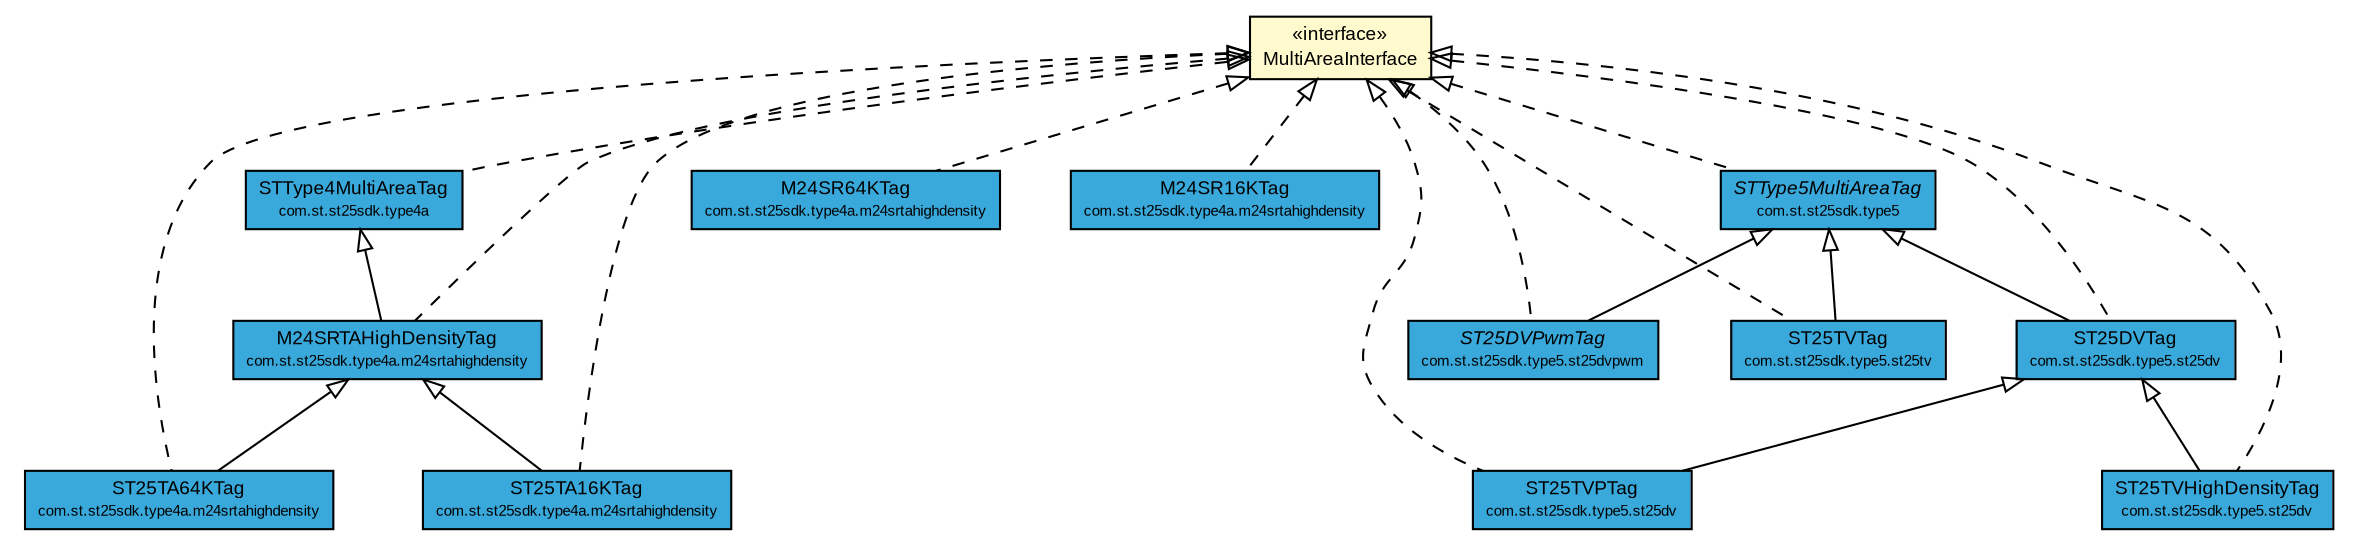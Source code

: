#!/usr/local/bin/dot
#
# Class diagram 
# Generated by UMLGraph version R5_7_2-3-gee82a7 (http://www.umlgraph.org/)
#

digraph G {
	edge [fontname="arial",fontsize=10,labelfontname="arial",labelfontsize=10];
	node [fontname="arial",fontsize=10,shape=plaintext];
	nodesep=0.25;
	ranksep=0.5;
	// com.st.st25sdk.MultiAreaInterface
	c19395 [label=<<table title="com.st.st25sdk.MultiAreaInterface" border="0" cellborder="1" cellspacing="0" cellpadding="2" port="p" bgcolor="lemonChiffon" href="./MultiAreaInterface.html">
		<tr><td><table border="0" cellspacing="0" cellpadding="1">
<tr><td align="center" balign="center"> &#171;interface&#187; </td></tr>
<tr><td align="center" balign="center"> MultiAreaInterface </td></tr>
		</table></td></tr>
		</table>>, URL="./MultiAreaInterface.html", fontname="arial", fontcolor="black", fontsize=9.0];
	// com.st.st25sdk.type4a.STType4MultiAreaTag
	c19502 [label=<<table title="com.st.st25sdk.type4a.STType4MultiAreaTag" border="0" cellborder="1" cellspacing="0" cellpadding="2" port="p" bgcolor="#39a9dc" href="./type4a/STType4MultiAreaTag.html">
		<tr><td><table border="0" cellspacing="0" cellpadding="1">
<tr><td align="center" balign="center"> STType4MultiAreaTag </td></tr>
<tr><td align="center" balign="center"><font point-size="7.0"> com.st.st25sdk.type4a </font></td></tr>
		</table></td></tr>
		</table>>, URL="./type4a/STType4MultiAreaTag.html", fontname="arial", fontcolor="black", fontsize=9.0];
	// com.st.st25sdk.type4a.m24srtahighdensity.ST25TA64KTag
	c19513 [label=<<table title="com.st.st25sdk.type4a.m24srtahighdensity.ST25TA64KTag" border="0" cellborder="1" cellspacing="0" cellpadding="2" port="p" bgcolor="#39a9dc" href="./type4a/m24srtahighdensity/ST25TA64KTag.html">
		<tr><td><table border="0" cellspacing="0" cellpadding="1">
<tr><td align="center" balign="center"> ST25TA64KTag </td></tr>
<tr><td align="center" balign="center"><font point-size="7.0"> com.st.st25sdk.type4a.m24srtahighdensity </font></td></tr>
		</table></td></tr>
		</table>>, URL="./type4a/m24srtahighdensity/ST25TA64KTag.html", fontname="arial", fontcolor="black", fontsize=9.0];
	// com.st.st25sdk.type4a.m24srtahighdensity.ST25TA16KTag
	c19514 [label=<<table title="com.st.st25sdk.type4a.m24srtahighdensity.ST25TA16KTag" border="0" cellborder="1" cellspacing="0" cellpadding="2" port="p" bgcolor="#39a9dc" href="./type4a/m24srtahighdensity/ST25TA16KTag.html">
		<tr><td><table border="0" cellspacing="0" cellpadding="1">
<tr><td align="center" balign="center"> ST25TA16KTag </td></tr>
<tr><td align="center" balign="center"><font point-size="7.0"> com.st.st25sdk.type4a.m24srtahighdensity </font></td></tr>
		</table></td></tr>
		</table>>, URL="./type4a/m24srtahighdensity/ST25TA16KTag.html", fontname="arial", fontcolor="black", fontsize=9.0];
	// com.st.st25sdk.type4a.m24srtahighdensity.M24SRTAHighDensityTag
	c19515 [label=<<table title="com.st.st25sdk.type4a.m24srtahighdensity.M24SRTAHighDensityTag" border="0" cellborder="1" cellspacing="0" cellpadding="2" port="p" bgcolor="#39a9dc" href="./type4a/m24srtahighdensity/M24SRTAHighDensityTag.html">
		<tr><td><table border="0" cellspacing="0" cellpadding="1">
<tr><td align="center" balign="center"> M24SRTAHighDensityTag </td></tr>
<tr><td align="center" balign="center"><font point-size="7.0"> com.st.st25sdk.type4a.m24srtahighdensity </font></td></tr>
		</table></td></tr>
		</table>>, URL="./type4a/m24srtahighdensity/M24SRTAHighDensityTag.html", fontname="arial", fontcolor="black", fontsize=9.0];
	// com.st.st25sdk.type4a.m24srtahighdensity.M24SR64KTag
	c19517 [label=<<table title="com.st.st25sdk.type4a.m24srtahighdensity.M24SR64KTag" border="0" cellborder="1" cellspacing="0" cellpadding="2" port="p" bgcolor="#39a9dc" href="./type4a/m24srtahighdensity/M24SR64KTag.html">
		<tr><td><table border="0" cellspacing="0" cellpadding="1">
<tr><td align="center" balign="center"> M24SR64KTag </td></tr>
<tr><td align="center" balign="center"><font point-size="7.0"> com.st.st25sdk.type4a.m24srtahighdensity </font></td></tr>
		</table></td></tr>
		</table>>, URL="./type4a/m24srtahighdensity/M24SR64KTag.html", fontname="arial", fontcolor="black", fontsize=9.0];
	// com.st.st25sdk.type4a.m24srtahighdensity.M24SR16KTag
	c19518 [label=<<table title="com.st.st25sdk.type4a.m24srtahighdensity.M24SR16KTag" border="0" cellborder="1" cellspacing="0" cellpadding="2" port="p" bgcolor="#39a9dc" href="./type4a/m24srtahighdensity/M24SR16KTag.html">
		<tr><td><table border="0" cellspacing="0" cellpadding="1">
<tr><td align="center" balign="center"> M24SR16KTag </td></tr>
<tr><td align="center" balign="center"><font point-size="7.0"> com.st.st25sdk.type4a.m24srtahighdensity </font></td></tr>
		</table></td></tr>
		</table>>, URL="./type4a/m24srtahighdensity/M24SR16KTag.html", fontname="arial", fontcolor="black", fontsize=9.0];
	// com.st.st25sdk.type5.STType5MultiAreaTag
	c19544 [label=<<table title="com.st.st25sdk.type5.STType5MultiAreaTag" border="0" cellborder="1" cellspacing="0" cellpadding="2" port="p" bgcolor="#39a9dc" href="./type5/STType5MultiAreaTag.html">
		<tr><td><table border="0" cellspacing="0" cellpadding="1">
<tr><td align="center" balign="center"><font face="arial italic"> STType5MultiAreaTag </font></td></tr>
<tr><td align="center" balign="center"><font point-size="7.0"> com.st.st25sdk.type5 </font></td></tr>
		</table></td></tr>
		</table>>, URL="./type5/STType5MultiAreaTag.html", fontname="arial", fontcolor="black", fontsize=9.0];
	// com.st.st25sdk.type5.st25dv.ST25TVPTag
	c19559 [label=<<table title="com.st.st25sdk.type5.st25dv.ST25TVPTag" border="0" cellborder="1" cellspacing="0" cellpadding="2" port="p" bgcolor="#39a9dc" href="./type5/st25dv/ST25TVPTag.html">
		<tr><td><table border="0" cellspacing="0" cellpadding="1">
<tr><td align="center" balign="center"> ST25TVPTag </td></tr>
<tr><td align="center" balign="center"><font point-size="7.0"> com.st.st25sdk.type5.st25dv </font></td></tr>
		</table></td></tr>
		</table>>, URL="./type5/st25dv/ST25TVPTag.html", fontname="arial", fontcolor="black", fontsize=9.0];
	// com.st.st25sdk.type5.st25dv.ST25TVHighDensityTag
	c19561 [label=<<table title="com.st.st25sdk.type5.st25dv.ST25TVHighDensityTag" border="0" cellborder="1" cellspacing="0" cellpadding="2" port="p" bgcolor="#39a9dc" href="./type5/st25dv/ST25TVHighDensityTag.html">
		<tr><td><table border="0" cellspacing="0" cellpadding="1">
<tr><td align="center" balign="center"> ST25TVHighDensityTag </td></tr>
<tr><td align="center" balign="center"><font point-size="7.0"> com.st.st25sdk.type5.st25dv </font></td></tr>
		</table></td></tr>
		</table>>, URL="./type5/st25dv/ST25TVHighDensityTag.html", fontname="arial", fontcolor="black", fontsize=9.0];
	// com.st.st25sdk.type5.st25dv.ST25DVTag
	c19566 [label=<<table title="com.st.st25sdk.type5.st25dv.ST25DVTag" border="0" cellborder="1" cellspacing="0" cellpadding="2" port="p" bgcolor="#39a9dc" href="./type5/st25dv/ST25DVTag.html">
		<tr><td><table border="0" cellspacing="0" cellpadding="1">
<tr><td align="center" balign="center"> ST25DVTag </td></tr>
<tr><td align="center" balign="center"><font point-size="7.0"> com.st.st25sdk.type5.st25dv </font></td></tr>
		</table></td></tr>
		</table>>, URL="./type5/st25dv/ST25DVTag.html", fontname="arial", fontcolor="black", fontsize=9.0];
	// com.st.st25sdk.type5.st25dvpwm.ST25DVPwmTag
	c19592 [label=<<table title="com.st.st25sdk.type5.st25dvpwm.ST25DVPwmTag" border="0" cellborder="1" cellspacing="0" cellpadding="2" port="p" bgcolor="#39a9dc" href="./type5/st25dvpwm/ST25DVPwmTag.html">
		<tr><td><table border="0" cellspacing="0" cellpadding="1">
<tr><td align="center" balign="center"><font face="arial italic"> ST25DVPwmTag </font></td></tr>
<tr><td align="center" balign="center"><font point-size="7.0"> com.st.st25sdk.type5.st25dvpwm </font></td></tr>
		</table></td></tr>
		</table>>, URL="./type5/st25dvpwm/ST25DVPwmTag.html", fontname="arial", fontcolor="black", fontsize=9.0];
	// com.st.st25sdk.type5.st25tv.ST25TVTag
	c19600 [label=<<table title="com.st.st25sdk.type5.st25tv.ST25TVTag" border="0" cellborder="1" cellspacing="0" cellpadding="2" port="p" bgcolor="#39a9dc" href="./type5/st25tv/ST25TVTag.html">
		<tr><td><table border="0" cellspacing="0" cellpadding="1">
<tr><td align="center" balign="center"> ST25TVTag </td></tr>
<tr><td align="center" balign="center"><font point-size="7.0"> com.st.st25sdk.type5.st25tv </font></td></tr>
		</table></td></tr>
		</table>>, URL="./type5/st25tv/ST25TVTag.html", fontname="arial", fontcolor="black", fontsize=9.0];
	//com.st.st25sdk.type4a.STType4MultiAreaTag implements com.st.st25sdk.MultiAreaInterface
	c19395:p -> c19502:p [dir=back,arrowtail=empty,style=dashed];
	//com.st.st25sdk.type4a.m24srtahighdensity.ST25TA64KTag extends com.st.st25sdk.type4a.m24srtahighdensity.M24SRTAHighDensityTag
	c19515:p -> c19513:p [dir=back,arrowtail=empty];
	//com.st.st25sdk.type4a.m24srtahighdensity.ST25TA64KTag implements com.st.st25sdk.MultiAreaInterface
	c19395:p -> c19513:p [dir=back,arrowtail=empty,style=dashed];
	//com.st.st25sdk.type4a.m24srtahighdensity.ST25TA16KTag extends com.st.st25sdk.type4a.m24srtahighdensity.M24SRTAHighDensityTag
	c19515:p -> c19514:p [dir=back,arrowtail=empty];
	//com.st.st25sdk.type4a.m24srtahighdensity.ST25TA16KTag implements com.st.st25sdk.MultiAreaInterface
	c19395:p -> c19514:p [dir=back,arrowtail=empty,style=dashed];
	//com.st.st25sdk.type4a.m24srtahighdensity.M24SRTAHighDensityTag extends com.st.st25sdk.type4a.STType4MultiAreaTag
	c19502:p -> c19515:p [dir=back,arrowtail=empty];
	//com.st.st25sdk.type4a.m24srtahighdensity.M24SRTAHighDensityTag implements com.st.st25sdk.MultiAreaInterface
	c19395:p -> c19515:p [dir=back,arrowtail=empty,style=dashed];
	//com.st.st25sdk.type4a.m24srtahighdensity.M24SR64KTag implements com.st.st25sdk.MultiAreaInterface
	c19395:p -> c19517:p [dir=back,arrowtail=empty,style=dashed];
	//com.st.st25sdk.type4a.m24srtahighdensity.M24SR16KTag implements com.st.st25sdk.MultiAreaInterface
	c19395:p -> c19518:p [dir=back,arrowtail=empty,style=dashed];
	//com.st.st25sdk.type5.STType5MultiAreaTag implements com.st.st25sdk.MultiAreaInterface
	c19395:p -> c19544:p [dir=back,arrowtail=empty,style=dashed];
	//com.st.st25sdk.type5.st25dv.ST25TVPTag extends com.st.st25sdk.type5.st25dv.ST25DVTag
	c19566:p -> c19559:p [dir=back,arrowtail=empty];
	//com.st.st25sdk.type5.st25dv.ST25TVPTag implements com.st.st25sdk.MultiAreaInterface
	c19395:p -> c19559:p [dir=back,arrowtail=empty,style=dashed];
	//com.st.st25sdk.type5.st25dv.ST25TVHighDensityTag extends com.st.st25sdk.type5.st25dv.ST25DVTag
	c19566:p -> c19561:p [dir=back,arrowtail=empty];
	//com.st.st25sdk.type5.st25dv.ST25TVHighDensityTag implements com.st.st25sdk.MultiAreaInterface
	c19395:p -> c19561:p [dir=back,arrowtail=empty,style=dashed];
	//com.st.st25sdk.type5.st25dv.ST25DVTag extends com.st.st25sdk.type5.STType5MultiAreaTag
	c19544:p -> c19566:p [dir=back,arrowtail=empty];
	//com.st.st25sdk.type5.st25dv.ST25DVTag implements com.st.st25sdk.MultiAreaInterface
	c19395:p -> c19566:p [dir=back,arrowtail=empty,style=dashed];
	//com.st.st25sdk.type5.st25dvpwm.ST25DVPwmTag extends com.st.st25sdk.type5.STType5MultiAreaTag
	c19544:p -> c19592:p [dir=back,arrowtail=empty];
	//com.st.st25sdk.type5.st25dvpwm.ST25DVPwmTag implements com.st.st25sdk.MultiAreaInterface
	c19395:p -> c19592:p [dir=back,arrowtail=empty,style=dashed];
	//com.st.st25sdk.type5.st25tv.ST25TVTag extends com.st.st25sdk.type5.STType5MultiAreaTag
	c19544:p -> c19600:p [dir=back,arrowtail=empty];
	//com.st.st25sdk.type5.st25tv.ST25TVTag implements com.st.st25sdk.MultiAreaInterface
	c19395:p -> c19600:p [dir=back,arrowtail=empty,style=dashed];
}

